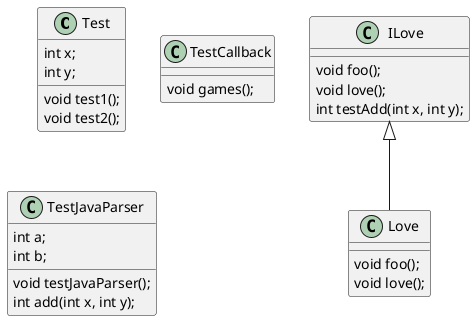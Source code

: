 @startuml
class Test {
  void test1();
  void test2();
  int x;
  int y;
}
class TestCallback {
  void games();
}
class TestJavaParser {
  void testJavaParser();
  int add(int x, int y);
  int a;
  int b;
}
class ILove {
  void foo();
  void love();
  int testAdd(int x, int y);
}
class Love {
  void foo();
  void love();
}
ILove <|-- Love
@enduml